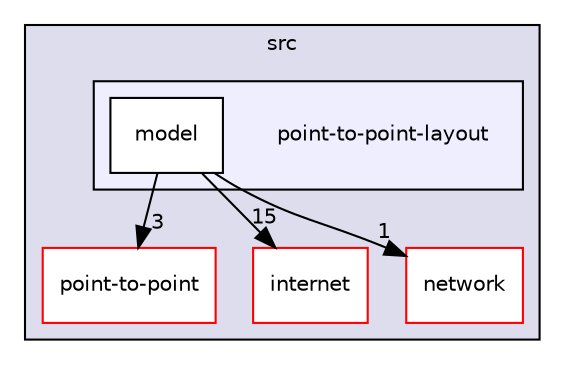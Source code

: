 digraph "src/point-to-point-layout" {
  compound=true
  node [ fontsize="10", fontname="Helvetica"];
  edge [ labelfontsize="10", labelfontname="Helvetica"];
  subgraph clusterdir_68267d1309a1af8e8297ef4c3efbcdba {
    graph [ bgcolor="#ddddee", pencolor="black", label="src" fontname="Helvetica", fontsize="10", URL="dir_68267d1309a1af8e8297ef4c3efbcdba.html"]
  dir_8c3b602da42b60b2adf6396ae518b1d9 [shape=box label="point-to-point" fillcolor="white" style="filled" color="red" URL="dir_8c3b602da42b60b2adf6396ae518b1d9.html"];
  dir_9875a27782e85dfc0c1135b3f36246db [shape=box label="internet" fillcolor="white" style="filled" color="red" URL="dir_9875a27782e85dfc0c1135b3f36246db.html"];
  dir_fc4c7f03e1a69a98c370fae55a743828 [shape=box label="network" fillcolor="white" style="filled" color="red" URL="dir_fc4c7f03e1a69a98c370fae55a743828.html"];
  subgraph clusterdir_27428442ba339ec646dfc978603afb17 {
    graph [ bgcolor="#eeeeff", pencolor="black", label="" URL="dir_27428442ba339ec646dfc978603afb17.html"];
    dir_27428442ba339ec646dfc978603afb17 [shape=plaintext label="point-to-point-layout"];
  dir_4e097f65a02ea63813106d1d25a102cb [shape=box label="model" fillcolor="white" style="filled" URL="dir_4e097f65a02ea63813106d1d25a102cb.html"];
  }
  }
  dir_4e097f65a02ea63813106d1d25a102cb->dir_8c3b602da42b60b2adf6396ae518b1d9 [headlabel="3", labeldistance=1.5 headhref="dir_000200_000058.html"];
  dir_4e097f65a02ea63813106d1d25a102cb->dir_9875a27782e85dfc0c1135b3f36246db [headlabel="15", labeldistance=1.5 headhref="dir_000200_000038.html"];
  dir_4e097f65a02ea63813106d1d25a102cb->dir_fc4c7f03e1a69a98c370fae55a743828 [headlabel="1", labeldistance=1.5 headhref="dir_000200_000050.html"];
}
